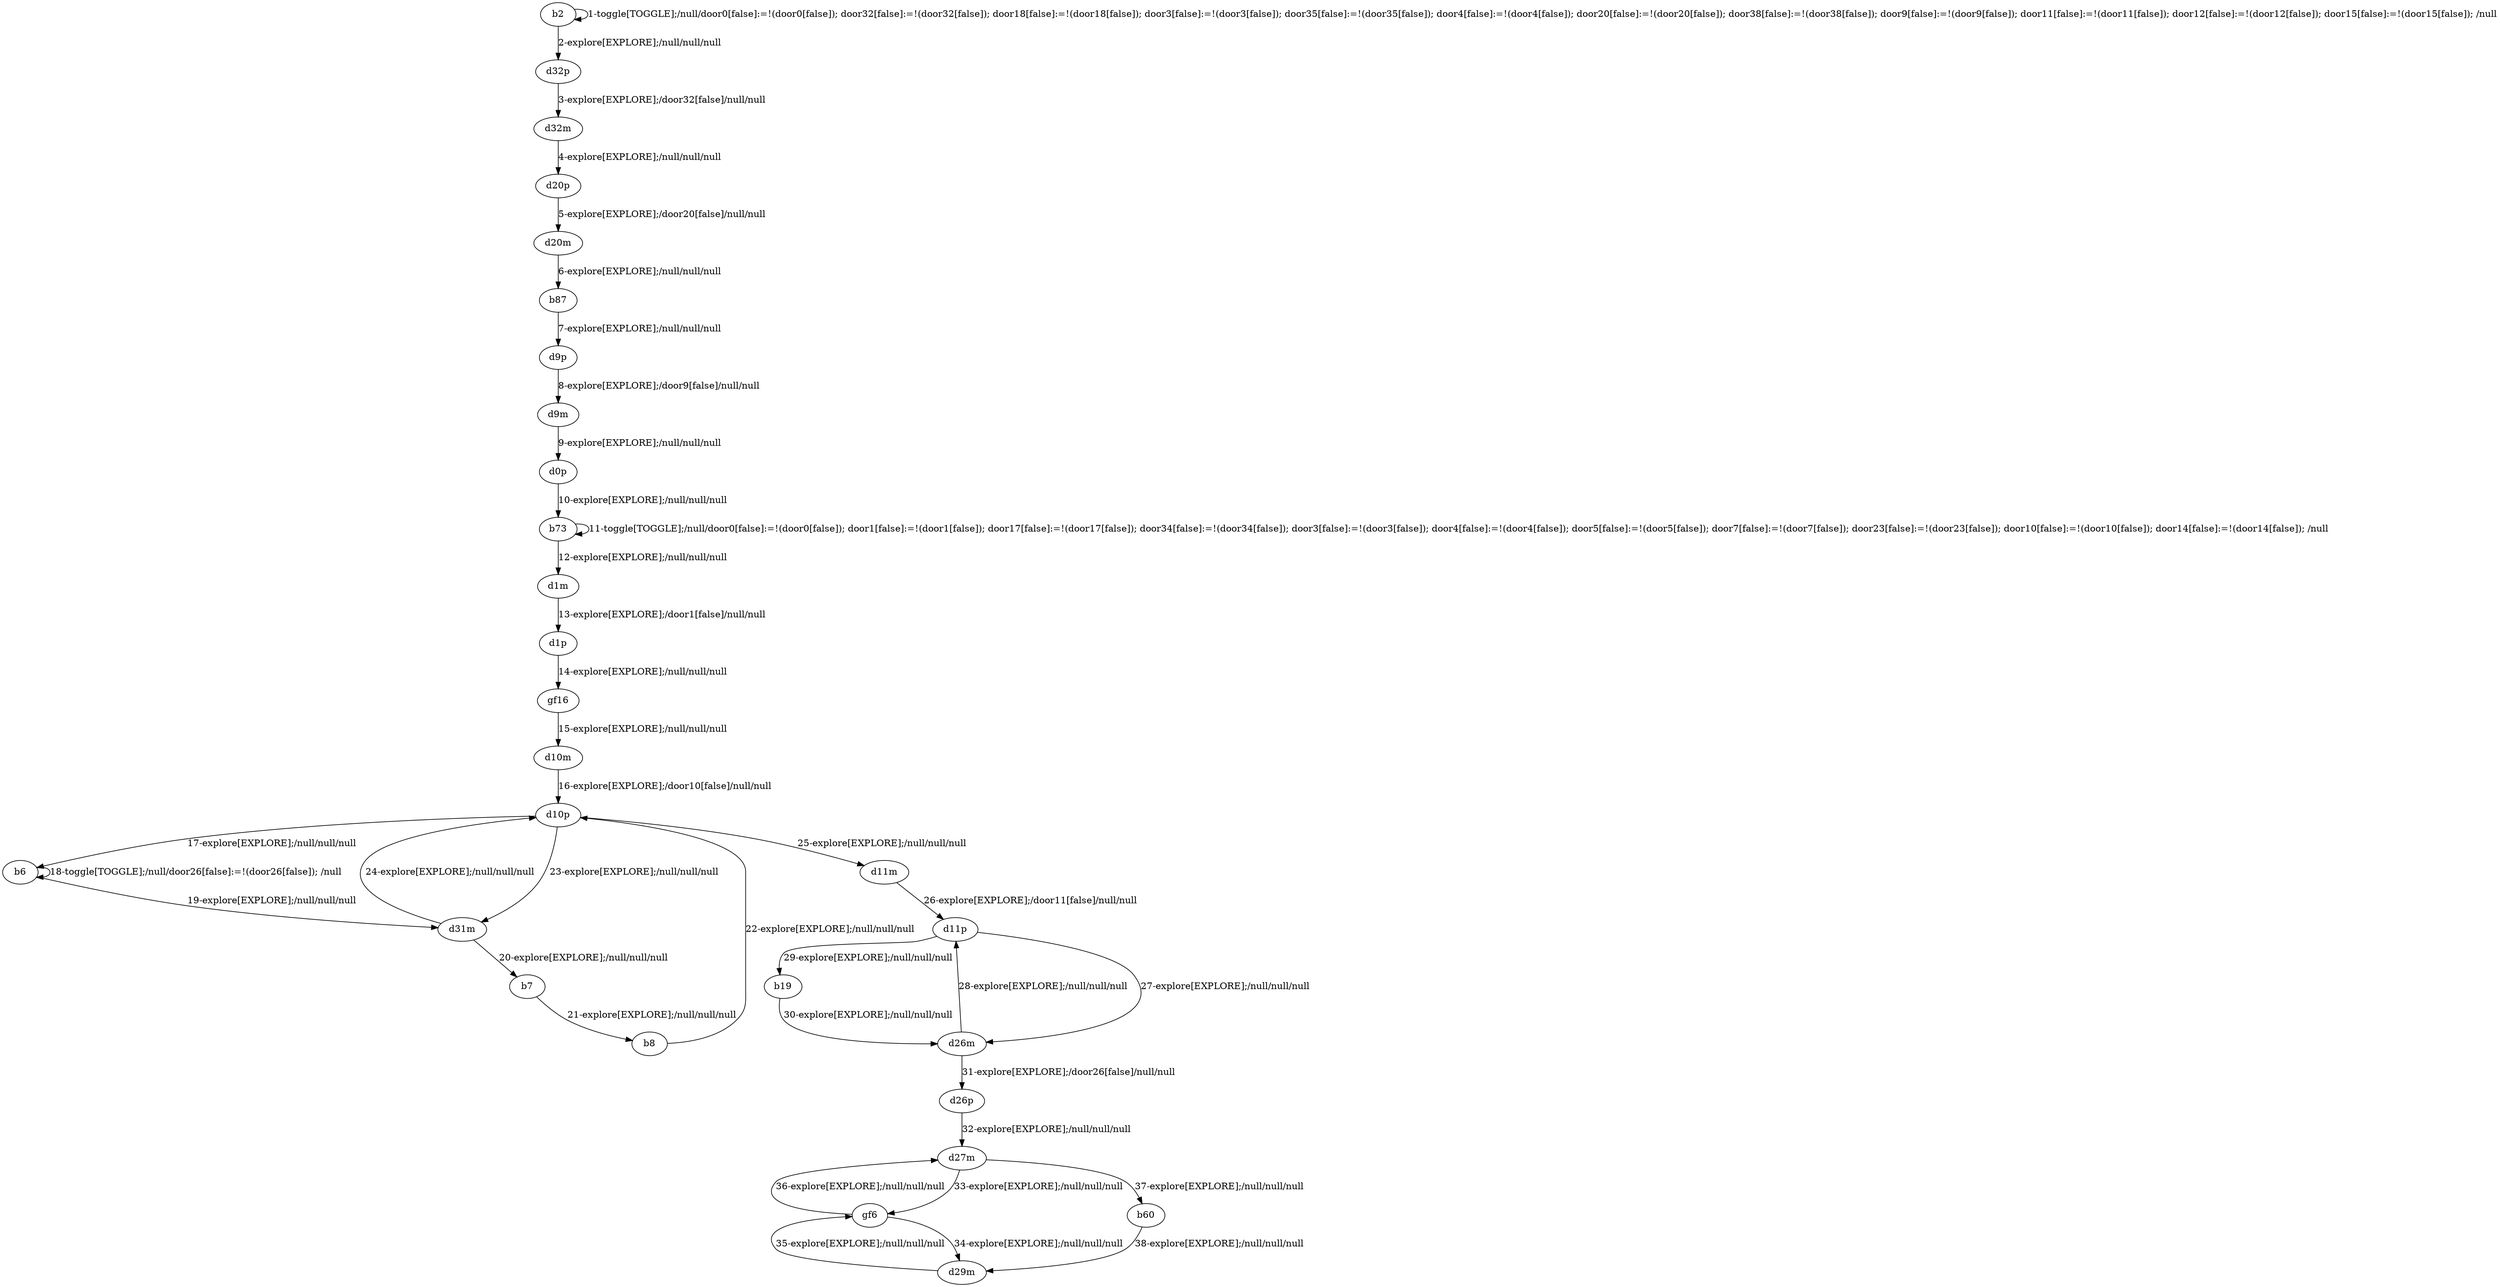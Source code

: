 # Total number of goals covered by this test: 1
# d27m --> b60

digraph g {
"b2" -> "b2" [label = "1-toggle[TOGGLE];/null/door0[false]:=!(door0[false]); door32[false]:=!(door32[false]); door18[false]:=!(door18[false]); door3[false]:=!(door3[false]); door35[false]:=!(door35[false]); door4[false]:=!(door4[false]); door20[false]:=!(door20[false]); door38[false]:=!(door38[false]); door9[false]:=!(door9[false]); door11[false]:=!(door11[false]); door12[false]:=!(door12[false]); door15[false]:=!(door15[false]); /null"];
"b2" -> "d32p" [label = "2-explore[EXPLORE];/null/null/null"];
"d32p" -> "d32m" [label = "3-explore[EXPLORE];/door32[false]/null/null"];
"d32m" -> "d20p" [label = "4-explore[EXPLORE];/null/null/null"];
"d20p" -> "d20m" [label = "5-explore[EXPLORE];/door20[false]/null/null"];
"d20m" -> "b87" [label = "6-explore[EXPLORE];/null/null/null"];
"b87" -> "d9p" [label = "7-explore[EXPLORE];/null/null/null"];
"d9p" -> "d9m" [label = "8-explore[EXPLORE];/door9[false]/null/null"];
"d9m" -> "d0p" [label = "9-explore[EXPLORE];/null/null/null"];
"d0p" -> "b73" [label = "10-explore[EXPLORE];/null/null/null"];
"b73" -> "b73" [label = "11-toggle[TOGGLE];/null/door0[false]:=!(door0[false]); door1[false]:=!(door1[false]); door17[false]:=!(door17[false]); door34[false]:=!(door34[false]); door3[false]:=!(door3[false]); door4[false]:=!(door4[false]); door5[false]:=!(door5[false]); door7[false]:=!(door7[false]); door23[false]:=!(door23[false]); door10[false]:=!(door10[false]); door14[false]:=!(door14[false]); /null"];
"b73" -> "d1m" [label = "12-explore[EXPLORE];/null/null/null"];
"d1m" -> "d1p" [label = "13-explore[EXPLORE];/door1[false]/null/null"];
"d1p" -> "gf16" [label = "14-explore[EXPLORE];/null/null/null"];
"gf16" -> "d10m" [label = "15-explore[EXPLORE];/null/null/null"];
"d10m" -> "d10p" [label = "16-explore[EXPLORE];/door10[false]/null/null"];
"d10p" -> "b6" [label = "17-explore[EXPLORE];/null/null/null"];
"b6" -> "b6" [label = "18-toggle[TOGGLE];/null/door26[false]:=!(door26[false]); /null"];
"b6" -> "d31m" [label = "19-explore[EXPLORE];/null/null/null"];
"d31m" -> "b7" [label = "20-explore[EXPLORE];/null/null/null"];
"b7" -> "b8" [label = "21-explore[EXPLORE];/null/null/null"];
"b8" -> "d10p" [label = "22-explore[EXPLORE];/null/null/null"];
"d10p" -> "d31m" [label = "23-explore[EXPLORE];/null/null/null"];
"d31m" -> "d10p" [label = "24-explore[EXPLORE];/null/null/null"];
"d10p" -> "d11m" [label = "25-explore[EXPLORE];/null/null/null"];
"d11m" -> "d11p" [label = "26-explore[EXPLORE];/door11[false]/null/null"];
"d11p" -> "d26m" [label = "27-explore[EXPLORE];/null/null/null"];
"d26m" -> "d11p" [label = "28-explore[EXPLORE];/null/null/null"];
"d11p" -> "b19" [label = "29-explore[EXPLORE];/null/null/null"];
"b19" -> "d26m" [label = "30-explore[EXPLORE];/null/null/null"];
"d26m" -> "d26p" [label = "31-explore[EXPLORE];/door26[false]/null/null"];
"d26p" -> "d27m" [label = "32-explore[EXPLORE];/null/null/null"];
"d27m" -> "gf6" [label = "33-explore[EXPLORE];/null/null/null"];
"gf6" -> "d29m" [label = "34-explore[EXPLORE];/null/null/null"];
"d29m" -> "gf6" [label = "35-explore[EXPLORE];/null/null/null"];
"gf6" -> "d27m" [label = "36-explore[EXPLORE];/null/null/null"];
"d27m" -> "b60" [label = "37-explore[EXPLORE];/null/null/null"];
"b60" -> "d29m" [label = "38-explore[EXPLORE];/null/null/null"];
}